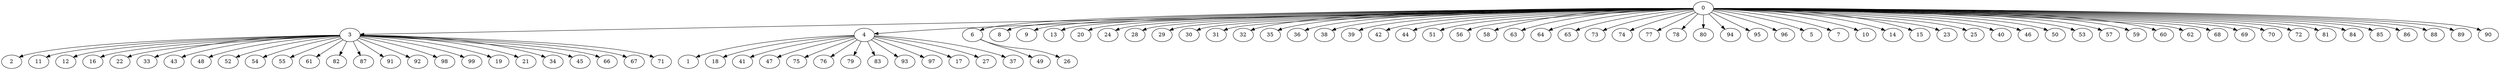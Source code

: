 digraph {
	0 [label=0]
	3 [label=3]
	4 [label=4]
	6 [label=6]
	8 [label=8]
	9 [label=9]
	13 [label=13]
	20 [label=20]
	24 [label=24]
	28 [label=28]
	29 [label=29]
	30 [label=30]
	31 [label=31]
	32 [label=32]
	35 [label=35]
	36 [label=36]
	38 [label=38]
	39 [label=39]
	42 [label=42]
	44 [label=44]
	51 [label=51]
	56 [label=56]
	58 [label=58]
	63 [label=63]
	64 [label=64]
	65 [label=65]
	73 [label=73]
	74 [label=74]
	77 [label=77]
	78 [label=78]
	80 [label=80]
	94 [label=94]
	95 [label=95]
	96 [label=96]
	5 [label=5]
	7 [label=7]
	10 [label=10]
	14 [label=14]
	15 [label=15]
	23 [label=23]
	25 [label=25]
	40 [label=40]
	46 [label=46]
	50 [label=50]
	53 [label=53]
	57 [label=57]
	59 [label=59]
	60 [label=60]
	62 [label=62]
	68 [label=68]
	69 [label=69]
	70 [label=70]
	72 [label=72]
	81 [label=81]
	84 [label=84]
	85 [label=85]
	86 [label=86]
	88 [label=88]
	89 [label=89]
	90 [label=90]
	2 [label=2]
	11 [label=11]
	12 [label=12]
	16 [label=16]
	22 [label=22]
	33 [label=33]
	43 [label=43]
	48 [label=48]
	52 [label=52]
	54 [label=54]
	55 [label=55]
	61 [label=61]
	82 [label=82]
	87 [label=87]
	91 [label=91]
	92 [label=92]
	98 [label=98]
	99 [label=99]
	19 [label=19]
	21 [label=21]
	34 [label=34]
	45 [label=45]
	66 [label=66]
	67 [label=67]
	71 [label=71]
	1 [label=1]
	18 [label=18]
	41 [label=41]
	47 [label=47]
	75 [label=75]
	76 [label=76]
	79 [label=79]
	83 [label=83]
	93 [label=93]
	97 [label=97]
	17 [label=17]
	27 [label=27]
	37 [label=37]
	49 [label=49]
	26 [label=26]
	0 -> 3
	0 -> 4
	0 -> 6
	0 -> 8
	0 -> 9
	0 -> 13
	0 -> 20
	0 -> 24
	0 -> 28
	0 -> 29
	0 -> 30
	0 -> 31
	0 -> 32
	0 -> 35
	0 -> 36
	0 -> 38
	0 -> 39
	0 -> 42
	0 -> 44
	0 -> 51
	0 -> 56
	0 -> 58
	0 -> 63
	0 -> 64
	0 -> 65
	0 -> 73
	0 -> 74
	0 -> 77
	0 -> 78
	0 -> 80
	0 -> 94
	0 -> 95
	0 -> 96
	0 -> 5
	0 -> 7
	0 -> 10
	0 -> 14
	0 -> 15
	0 -> 23
	0 -> 25
	0 -> 40
	0 -> 46
	0 -> 50
	0 -> 53
	0 -> 57
	0 -> 59
	0 -> 60
	0 -> 62
	0 -> 68
	0 -> 69
	0 -> 70
	0 -> 72
	0 -> 81
	0 -> 84
	0 -> 85
	0 -> 86
	0 -> 88
	0 -> 89
	0 -> 90
	3 -> 2
	3 -> 11
	3 -> 12
	3 -> 16
	3 -> 22
	3 -> 33
	3 -> 43
	3 -> 48
	3 -> 52
	3 -> 54
	3 -> 55
	3 -> 61
	3 -> 82
	3 -> 87
	3 -> 91
	3 -> 92
	3 -> 98
	3 -> 99
	3 -> 19
	3 -> 21
	3 -> 34
	3 -> 45
	3 -> 66
	3 -> 67
	3 -> 71
	4 -> 1
	4 -> 18
	4 -> 41
	4 -> 47
	4 -> 75
	4 -> 76
	4 -> 79
	4 -> 83
	4 -> 93
	4 -> 97
	4 -> 17
	4 -> 27
	4 -> 37
	6 -> 49
	6 -> 26
}
